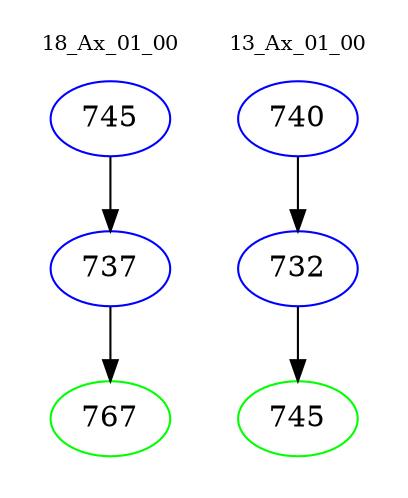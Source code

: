 digraph{
subgraph cluster_0 {
color = white
label = "18_Ax_01_00";
fontsize=10;
T0_745 [label="745", color="blue"]
T0_745 -> T0_737 [color="black"]
T0_737 [label="737", color="blue"]
T0_737 -> T0_767 [color="black"]
T0_767 [label="767", color="green"]
}
subgraph cluster_1 {
color = white
label = "13_Ax_01_00";
fontsize=10;
T1_740 [label="740", color="blue"]
T1_740 -> T1_732 [color="black"]
T1_732 [label="732", color="blue"]
T1_732 -> T1_745 [color="black"]
T1_745 [label="745", color="green"]
}
}
